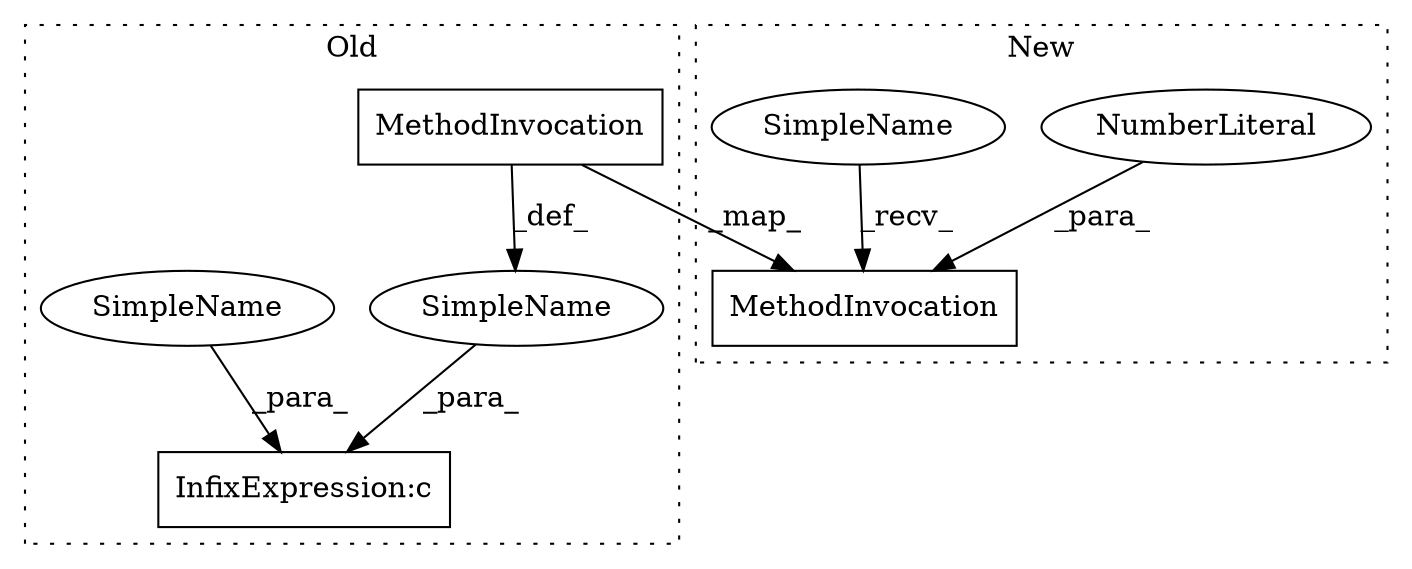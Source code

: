 digraph G {
subgraph cluster0 {
2 [label="MethodInvocation" a="32" s="11457,11493" l="4,1" shape="box"];
4 [label="SimpleName" a="42" s="" l="" shape="ellipse"];
5 [label="SimpleName" a="42" s="" l="" shape="ellipse"];
7 [label="InfixExpression:c" a="27" s="11500" l="4" shape="box"];
label = "Old";
style="dotted";
}
subgraph cluster1 {
1 [label="MethodInvocation" a="32" s="11482,11520" l="4,1" shape="box"];
3 [label="NumberLiteral" a="34" s="11519" l="1" shape="ellipse"];
6 [label="SimpleName" a="42" s="11476" l="5" shape="ellipse"];
label = "New";
style="dotted";
}
2 -> 1 [label="_map_"];
2 -> 5 [label="_def_"];
3 -> 1 [label="_para_"];
4 -> 7 [label="_para_"];
5 -> 7 [label="_para_"];
6 -> 1 [label="_recv_"];
}
